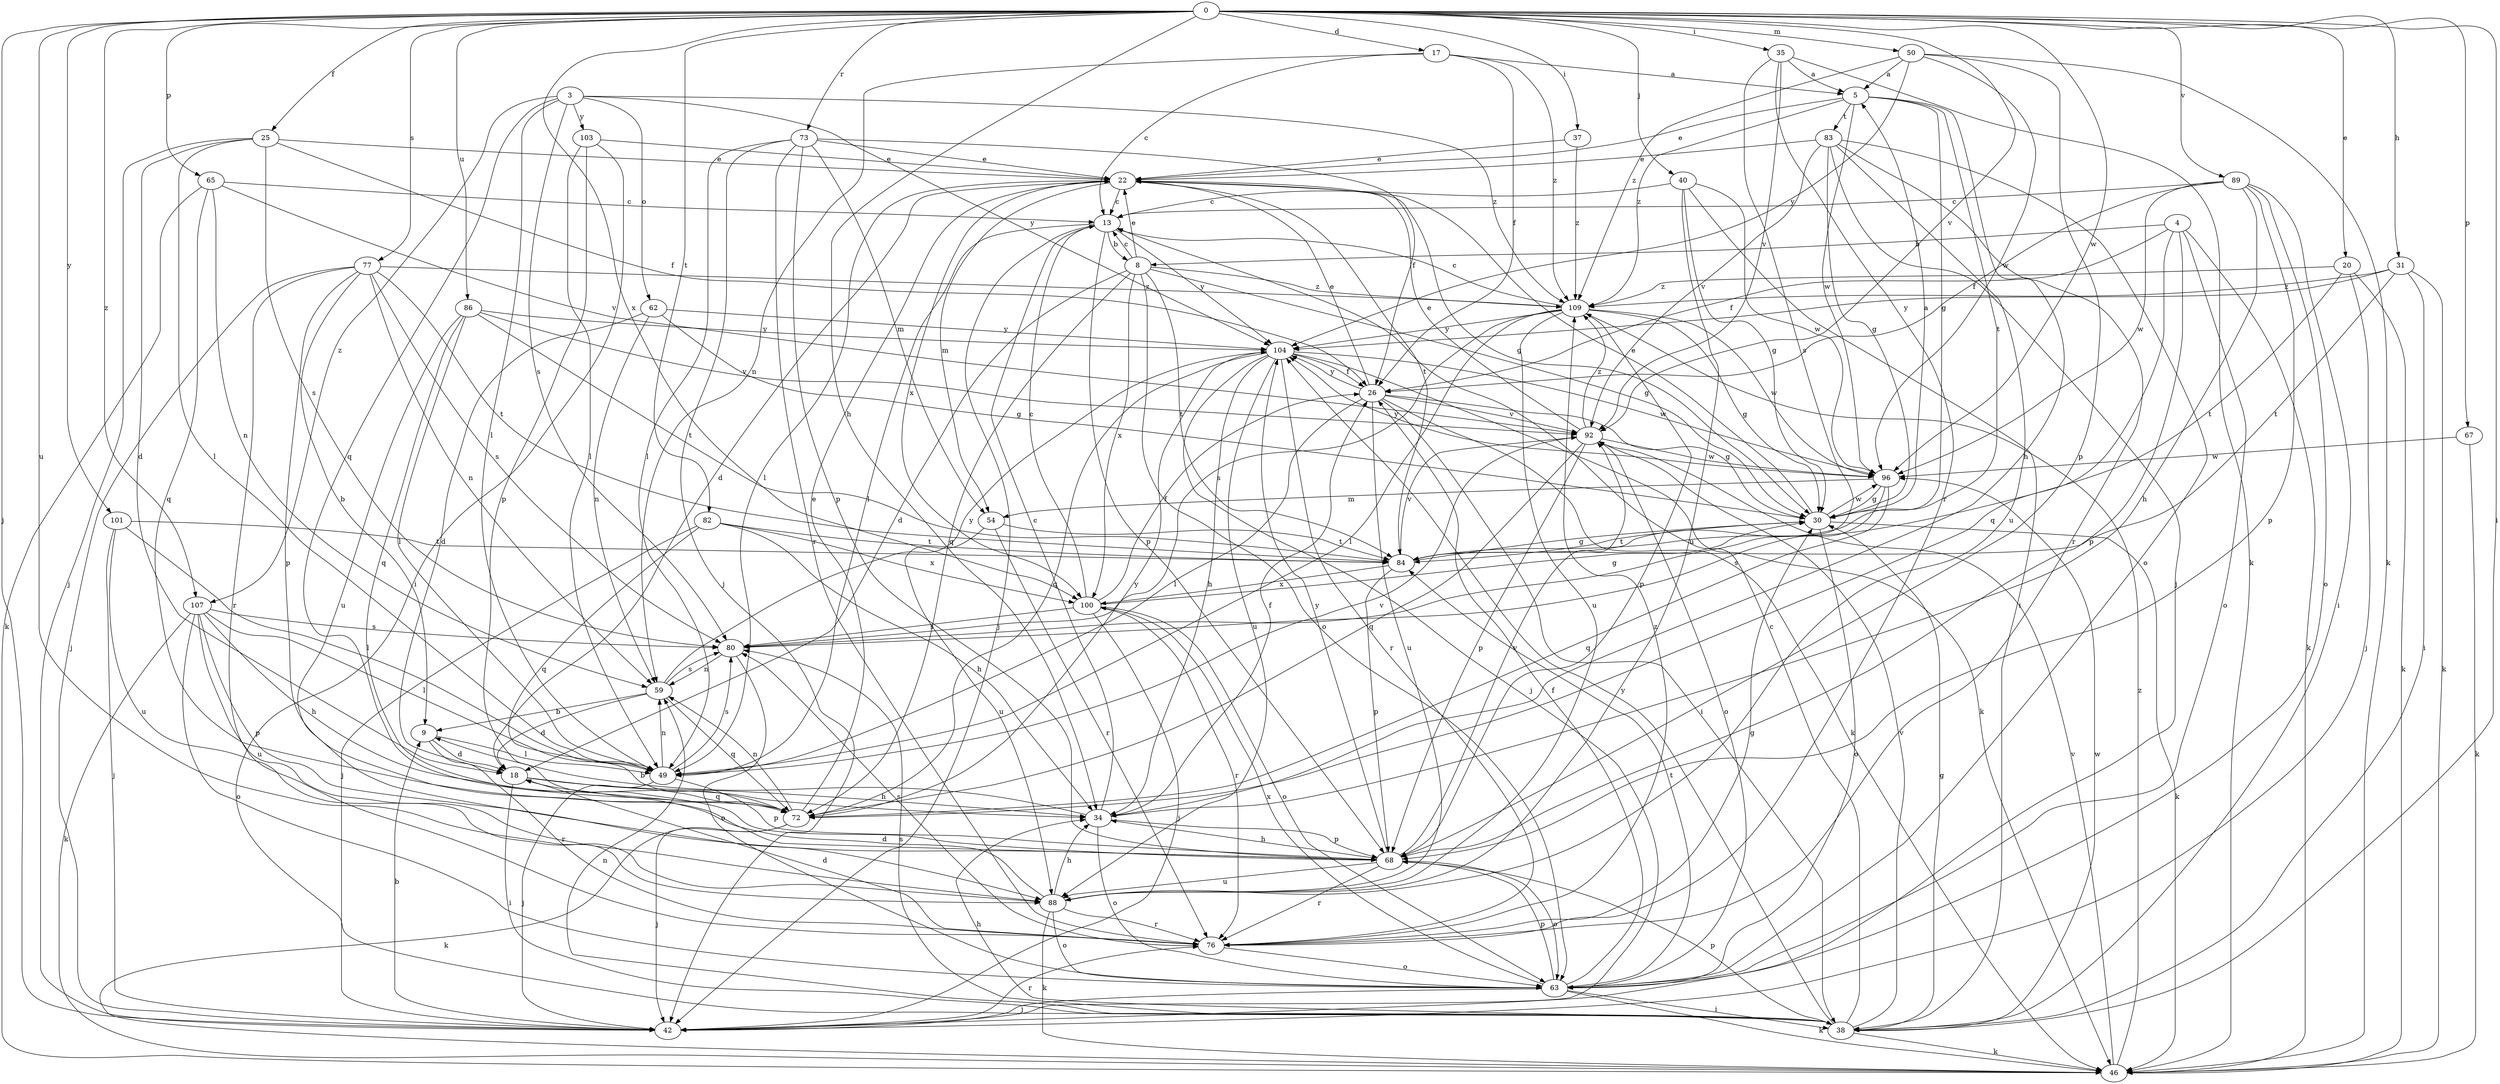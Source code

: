 strict digraph  {
0;
3;
4;
5;
8;
9;
13;
17;
18;
20;
22;
25;
26;
30;
31;
34;
35;
37;
38;
40;
42;
46;
49;
50;
54;
59;
62;
63;
65;
67;
68;
72;
73;
76;
77;
80;
82;
83;
84;
86;
88;
89;
92;
96;
100;
101;
103;
104;
107;
109;
0 -> 17  [label=d];
0 -> 20  [label=e];
0 -> 25  [label=f];
0 -> 31  [label=h];
0 -> 34  [label=h];
0 -> 35  [label=i];
0 -> 37  [label=i];
0 -> 38  [label=i];
0 -> 40  [label=j];
0 -> 42  [label=j];
0 -> 50  [label=m];
0 -> 65  [label=p];
0 -> 67  [label=p];
0 -> 73  [label=r];
0 -> 77  [label=s];
0 -> 82  [label=t];
0 -> 86  [label=u];
0 -> 88  [label=u];
0 -> 89  [label=v];
0 -> 92  [label=v];
0 -> 96  [label=w];
0 -> 100  [label=x];
0 -> 101  [label=y];
0 -> 107  [label=z];
3 -> 49  [label=l];
3 -> 62  [label=o];
3 -> 72  [label=q];
3 -> 80  [label=s];
3 -> 103  [label=y];
3 -> 104  [label=y];
3 -> 107  [label=z];
3 -> 109  [label=z];
4 -> 8  [label=b];
4 -> 26  [label=f];
4 -> 46  [label=k];
4 -> 63  [label=o];
4 -> 68  [label=p];
4 -> 72  [label=q];
5 -> 22  [label=e];
5 -> 30  [label=g];
5 -> 34  [label=h];
5 -> 83  [label=t];
5 -> 84  [label=t];
5 -> 96  [label=w];
5 -> 109  [label=z];
8 -> 13  [label=c];
8 -> 18  [label=d];
8 -> 22  [label=e];
8 -> 30  [label=g];
8 -> 63  [label=o];
8 -> 72  [label=q];
8 -> 84  [label=t];
8 -> 100  [label=x];
8 -> 109  [label=z];
9 -> 18  [label=d];
9 -> 49  [label=l];
9 -> 76  [label=r];
13 -> 8  [label=b];
13 -> 42  [label=j];
13 -> 49  [label=l];
13 -> 68  [label=p];
13 -> 104  [label=y];
17 -> 5  [label=a];
17 -> 13  [label=c];
17 -> 26  [label=f];
17 -> 59  [label=n];
17 -> 109  [label=z];
18 -> 34  [label=h];
18 -> 38  [label=i];
18 -> 72  [label=q];
20 -> 42  [label=j];
20 -> 46  [label=k];
20 -> 84  [label=t];
20 -> 109  [label=z];
22 -> 13  [label=c];
22 -> 18  [label=d];
22 -> 30  [label=g];
22 -> 49  [label=l];
22 -> 54  [label=m];
22 -> 84  [label=t];
22 -> 100  [label=x];
25 -> 18  [label=d];
25 -> 22  [label=e];
25 -> 26  [label=f];
25 -> 42  [label=j];
25 -> 49  [label=l];
25 -> 80  [label=s];
26 -> 22  [label=e];
26 -> 30  [label=g];
26 -> 38  [label=i];
26 -> 46  [label=k];
26 -> 49  [label=l];
26 -> 88  [label=u];
26 -> 92  [label=v];
26 -> 104  [label=y];
30 -> 5  [label=a];
30 -> 22  [label=e];
30 -> 46  [label=k];
30 -> 63  [label=o];
30 -> 84  [label=t];
30 -> 96  [label=w];
31 -> 38  [label=i];
31 -> 46  [label=k];
31 -> 84  [label=t];
31 -> 104  [label=y];
31 -> 109  [label=z];
34 -> 9  [label=b];
34 -> 13  [label=c];
34 -> 26  [label=f];
34 -> 63  [label=o];
34 -> 68  [label=p];
35 -> 5  [label=a];
35 -> 46  [label=k];
35 -> 76  [label=r];
35 -> 80  [label=s];
35 -> 92  [label=v];
37 -> 22  [label=e];
37 -> 109  [label=z];
38 -> 13  [label=c];
38 -> 30  [label=g];
38 -> 34  [label=h];
38 -> 46  [label=k];
38 -> 59  [label=n];
38 -> 68  [label=p];
38 -> 80  [label=s];
38 -> 92  [label=v];
38 -> 96  [label=w];
38 -> 104  [label=y];
40 -> 13  [label=c];
40 -> 30  [label=g];
40 -> 38  [label=i];
40 -> 88  [label=u];
40 -> 96  [label=w];
42 -> 9  [label=b];
42 -> 76  [label=r];
46 -> 92  [label=v];
46 -> 109  [label=z];
49 -> 42  [label=j];
49 -> 59  [label=n];
49 -> 68  [label=p];
49 -> 80  [label=s];
49 -> 92  [label=v];
50 -> 5  [label=a];
50 -> 46  [label=k];
50 -> 68  [label=p];
50 -> 96  [label=w];
50 -> 104  [label=y];
50 -> 109  [label=z];
54 -> 76  [label=r];
54 -> 84  [label=t];
54 -> 88  [label=u];
59 -> 9  [label=b];
59 -> 18  [label=d];
59 -> 72  [label=q];
59 -> 80  [label=s];
59 -> 104  [label=y];
62 -> 18  [label=d];
62 -> 30  [label=g];
62 -> 59  [label=n];
62 -> 104  [label=y];
63 -> 26  [label=f];
63 -> 38  [label=i];
63 -> 42  [label=j];
63 -> 46  [label=k];
63 -> 68  [label=p];
63 -> 84  [label=t];
63 -> 100  [label=x];
65 -> 13  [label=c];
65 -> 46  [label=k];
65 -> 59  [label=n];
65 -> 72  [label=q];
65 -> 92  [label=v];
67 -> 46  [label=k];
67 -> 96  [label=w];
68 -> 34  [label=h];
68 -> 63  [label=o];
68 -> 76  [label=r];
68 -> 88  [label=u];
68 -> 92  [label=v];
68 -> 104  [label=y];
72 -> 22  [label=e];
72 -> 42  [label=j];
72 -> 46  [label=k];
72 -> 59  [label=n];
72 -> 104  [label=y];
73 -> 22  [label=e];
73 -> 26  [label=f];
73 -> 42  [label=j];
73 -> 49  [label=l];
73 -> 54  [label=m];
73 -> 68  [label=p];
73 -> 76  [label=r];
76 -> 18  [label=d];
76 -> 30  [label=g];
76 -> 63  [label=o];
76 -> 80  [label=s];
76 -> 109  [label=z];
77 -> 9  [label=b];
77 -> 42  [label=j];
77 -> 59  [label=n];
77 -> 68  [label=p];
77 -> 76  [label=r];
77 -> 80  [label=s];
77 -> 84  [label=t];
77 -> 109  [label=z];
80 -> 59  [label=n];
80 -> 63  [label=o];
82 -> 34  [label=h];
82 -> 42  [label=j];
82 -> 72  [label=q];
82 -> 84  [label=t];
82 -> 100  [label=x];
83 -> 22  [label=e];
83 -> 30  [label=g];
83 -> 42  [label=j];
83 -> 63  [label=o];
83 -> 76  [label=r];
83 -> 88  [label=u];
83 -> 92  [label=v];
84 -> 30  [label=g];
84 -> 68  [label=p];
84 -> 92  [label=v];
84 -> 100  [label=x];
86 -> 49  [label=l];
86 -> 72  [label=q];
86 -> 84  [label=t];
86 -> 88  [label=u];
86 -> 92  [label=v];
86 -> 104  [label=y];
88 -> 18  [label=d];
88 -> 34  [label=h];
88 -> 46  [label=k];
88 -> 63  [label=o];
88 -> 76  [label=r];
89 -> 13  [label=c];
89 -> 26  [label=f];
89 -> 34  [label=h];
89 -> 38  [label=i];
89 -> 63  [label=o];
89 -> 68  [label=p];
89 -> 96  [label=w];
92 -> 22  [label=e];
92 -> 63  [label=o];
92 -> 68  [label=p];
92 -> 72  [label=q];
92 -> 96  [label=w];
92 -> 109  [label=z];
96 -> 30  [label=g];
96 -> 54  [label=m];
96 -> 72  [label=q];
96 -> 80  [label=s];
96 -> 104  [label=y];
100 -> 13  [label=c];
100 -> 26  [label=f];
100 -> 30  [label=g];
100 -> 42  [label=j];
100 -> 63  [label=o];
100 -> 76  [label=r];
100 -> 80  [label=s];
101 -> 42  [label=j];
101 -> 49  [label=l];
101 -> 84  [label=t];
101 -> 88  [label=u];
103 -> 22  [label=e];
103 -> 38  [label=i];
103 -> 49  [label=l];
103 -> 68  [label=p];
104 -> 26  [label=f];
104 -> 34  [label=h];
104 -> 42  [label=j];
104 -> 46  [label=k];
104 -> 72  [label=q];
104 -> 76  [label=r];
104 -> 88  [label=u];
104 -> 96  [label=w];
107 -> 34  [label=h];
107 -> 46  [label=k];
107 -> 49  [label=l];
107 -> 63  [label=o];
107 -> 68  [label=p];
107 -> 80  [label=s];
107 -> 88  [label=u];
109 -> 13  [label=c];
109 -> 30  [label=g];
109 -> 49  [label=l];
109 -> 68  [label=p];
109 -> 80  [label=s];
109 -> 88  [label=u];
109 -> 96  [label=w];
109 -> 104  [label=y];
}
